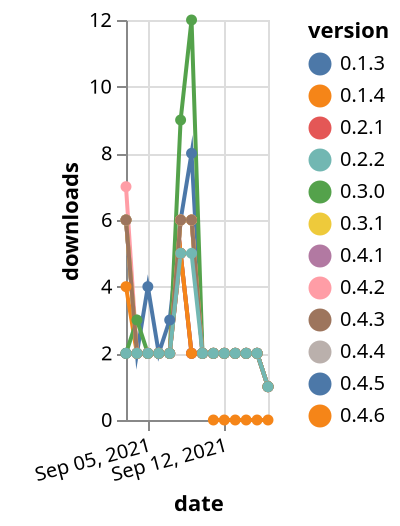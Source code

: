 {"$schema": "https://vega.github.io/schema/vega-lite/v5.json", "description": "A simple bar chart with embedded data.", "data": {"values": [{"date": "2021-09-11", "total": 87, "delta": 0, "version": "0.4.6"}, {"date": "2021-09-12", "total": 94, "delta": 0, "version": "0.4.6"}, {"date": "2021-09-13", "total": 104, "delta": 0, "version": "0.4.6"}, {"date": "2021-09-14", "total": 114, "delta": 0, "version": "0.4.6"}, {"date": "2021-09-15", "total": 116, "delta": 0, "version": "0.4.6"}, {"date": "2021-09-16", "total": 119, "delta": 0, "version": "0.4.6"}, {"date": "2021-09-03", "total": 552, "delta": 2, "version": "0.1.3"}, {"date": "2021-09-04", "total": 554, "delta": 2, "version": "0.1.3"}, {"date": "2021-09-05", "total": 556, "delta": 2, "version": "0.1.3"}, {"date": "2021-09-06", "total": 558, "delta": 2, "version": "0.1.3"}, {"date": "2021-09-07", "total": 560, "delta": 2, "version": "0.1.3"}, {"date": "2021-09-08", "total": 565, "delta": 5, "version": "0.1.3"}, {"date": "2021-09-09", "total": 567, "delta": 2, "version": "0.1.3"}, {"date": "2021-09-10", "total": 569, "delta": 2, "version": "0.1.3"}, {"date": "2021-09-11", "total": 571, "delta": 2, "version": "0.1.3"}, {"date": "2021-09-12", "total": 573, "delta": 2, "version": "0.1.3"}, {"date": "2021-09-13", "total": 575, "delta": 2, "version": "0.1.3"}, {"date": "2021-09-14", "total": 577, "delta": 2, "version": "0.1.3"}, {"date": "2021-09-15", "total": 579, "delta": 2, "version": "0.1.3"}, {"date": "2021-09-16", "total": 580, "delta": 1, "version": "0.1.3"}, {"date": "2021-09-03", "total": 529, "delta": 2, "version": "0.2.1"}, {"date": "2021-09-04", "total": 531, "delta": 2, "version": "0.2.1"}, {"date": "2021-09-05", "total": 533, "delta": 2, "version": "0.2.1"}, {"date": "2021-09-06", "total": 535, "delta": 2, "version": "0.2.1"}, {"date": "2021-09-07", "total": 537, "delta": 2, "version": "0.2.1"}, {"date": "2021-09-08", "total": 542, "delta": 5, "version": "0.2.1"}, {"date": "2021-09-09", "total": 544, "delta": 2, "version": "0.2.1"}, {"date": "2021-09-10", "total": 546, "delta": 2, "version": "0.2.1"}, {"date": "2021-09-11", "total": 548, "delta": 2, "version": "0.2.1"}, {"date": "2021-09-12", "total": 550, "delta": 2, "version": "0.2.1"}, {"date": "2021-09-13", "total": 552, "delta": 2, "version": "0.2.1"}, {"date": "2021-09-14", "total": 554, "delta": 2, "version": "0.2.1"}, {"date": "2021-09-15", "total": 556, "delta": 2, "version": "0.2.1"}, {"date": "2021-09-16", "total": 557, "delta": 1, "version": "0.2.1"}, {"date": "2021-09-03", "total": 237, "delta": 6, "version": "0.4.4"}, {"date": "2021-09-04", "total": 239, "delta": 2, "version": "0.4.4"}, {"date": "2021-09-05", "total": 241, "delta": 2, "version": "0.4.4"}, {"date": "2021-09-06", "total": 243, "delta": 2, "version": "0.4.4"}, {"date": "2021-09-07", "total": 245, "delta": 2, "version": "0.4.4"}, {"date": "2021-09-08", "total": 251, "delta": 6, "version": "0.4.4"}, {"date": "2021-09-09", "total": 257, "delta": 6, "version": "0.4.4"}, {"date": "2021-09-10", "total": 259, "delta": 2, "version": "0.4.4"}, {"date": "2021-09-11", "total": 261, "delta": 2, "version": "0.4.4"}, {"date": "2021-09-12", "total": 263, "delta": 2, "version": "0.4.4"}, {"date": "2021-09-13", "total": 265, "delta": 2, "version": "0.4.4"}, {"date": "2021-09-14", "total": 267, "delta": 2, "version": "0.4.4"}, {"date": "2021-09-15", "total": 269, "delta": 2, "version": "0.4.4"}, {"date": "2021-09-16", "total": 270, "delta": 1, "version": "0.4.4"}, {"date": "2021-09-03", "total": 216, "delta": 6, "version": "0.4.5"}, {"date": "2021-09-04", "total": 218, "delta": 2, "version": "0.4.5"}, {"date": "2021-09-05", "total": 222, "delta": 4, "version": "0.4.5"}, {"date": "2021-09-06", "total": 224, "delta": 2, "version": "0.4.5"}, {"date": "2021-09-07", "total": 227, "delta": 3, "version": "0.4.5"}, {"date": "2021-09-08", "total": 233, "delta": 6, "version": "0.4.5"}, {"date": "2021-09-09", "total": 241, "delta": 8, "version": "0.4.5"}, {"date": "2021-09-10", "total": 243, "delta": 2, "version": "0.4.5"}, {"date": "2021-09-11", "total": 245, "delta": 2, "version": "0.4.5"}, {"date": "2021-09-12", "total": 247, "delta": 2, "version": "0.4.5"}, {"date": "2021-09-13", "total": 249, "delta": 2, "version": "0.4.5"}, {"date": "2021-09-14", "total": 251, "delta": 2, "version": "0.4.5"}, {"date": "2021-09-15", "total": 253, "delta": 2, "version": "0.4.5"}, {"date": "2021-09-16", "total": 254, "delta": 1, "version": "0.4.5"}, {"date": "2021-09-03", "total": 550, "delta": 4, "version": "0.1.4"}, {"date": "2021-09-04", "total": 552, "delta": 2, "version": "0.1.4"}, {"date": "2021-09-05", "total": 554, "delta": 2, "version": "0.1.4"}, {"date": "2021-09-06", "total": 556, "delta": 2, "version": "0.1.4"}, {"date": "2021-09-07", "total": 558, "delta": 2, "version": "0.1.4"}, {"date": "2021-09-08", "total": 563, "delta": 5, "version": "0.1.4"}, {"date": "2021-09-09", "total": 565, "delta": 2, "version": "0.1.4"}, {"date": "2021-09-10", "total": 567, "delta": 2, "version": "0.1.4"}, {"date": "2021-09-11", "total": 569, "delta": 2, "version": "0.1.4"}, {"date": "2021-09-12", "total": 571, "delta": 2, "version": "0.1.4"}, {"date": "2021-09-13", "total": 573, "delta": 2, "version": "0.1.4"}, {"date": "2021-09-14", "total": 575, "delta": 2, "version": "0.1.4"}, {"date": "2021-09-15", "total": 577, "delta": 2, "version": "0.1.4"}, {"date": "2021-09-16", "total": 578, "delta": 1, "version": "0.1.4"}, {"date": "2021-09-03", "total": 349, "delta": 7, "version": "0.4.2"}, {"date": "2021-09-04", "total": 351, "delta": 2, "version": "0.4.2"}, {"date": "2021-09-05", "total": 353, "delta": 2, "version": "0.4.2"}, {"date": "2021-09-06", "total": 355, "delta": 2, "version": "0.4.2"}, {"date": "2021-09-07", "total": 357, "delta": 2, "version": "0.4.2"}, {"date": "2021-09-08", "total": 363, "delta": 6, "version": "0.4.2"}, {"date": "2021-09-09", "total": 369, "delta": 6, "version": "0.4.2"}, {"date": "2021-09-10", "total": 371, "delta": 2, "version": "0.4.2"}, {"date": "2021-09-11", "total": 373, "delta": 2, "version": "0.4.2"}, {"date": "2021-09-12", "total": 375, "delta": 2, "version": "0.4.2"}, {"date": "2021-09-13", "total": 377, "delta": 2, "version": "0.4.2"}, {"date": "2021-09-14", "total": 379, "delta": 2, "version": "0.4.2"}, {"date": "2021-09-15", "total": 381, "delta": 2, "version": "0.4.2"}, {"date": "2021-09-16", "total": 382, "delta": 1, "version": "0.4.2"}, {"date": "2021-09-03", "total": 687, "delta": 2, "version": "0.3.0"}, {"date": "2021-09-04", "total": 690, "delta": 3, "version": "0.3.0"}, {"date": "2021-09-05", "total": 692, "delta": 2, "version": "0.3.0"}, {"date": "2021-09-06", "total": 694, "delta": 2, "version": "0.3.0"}, {"date": "2021-09-07", "total": 696, "delta": 2, "version": "0.3.0"}, {"date": "2021-09-08", "total": 705, "delta": 9, "version": "0.3.0"}, {"date": "2021-09-09", "total": 717, "delta": 12, "version": "0.3.0"}, {"date": "2021-09-10", "total": 719, "delta": 2, "version": "0.3.0"}, {"date": "2021-09-11", "total": 721, "delta": 2, "version": "0.3.0"}, {"date": "2021-09-12", "total": 723, "delta": 2, "version": "0.3.0"}, {"date": "2021-09-13", "total": 725, "delta": 2, "version": "0.3.0"}, {"date": "2021-09-14", "total": 727, "delta": 2, "version": "0.3.0"}, {"date": "2021-09-15", "total": 729, "delta": 2, "version": "0.3.0"}, {"date": "2021-09-16", "total": 730, "delta": 1, "version": "0.3.0"}, {"date": "2021-09-03", "total": 306, "delta": 6, "version": "0.4.1"}, {"date": "2021-09-04", "total": 308, "delta": 2, "version": "0.4.1"}, {"date": "2021-09-05", "total": 310, "delta": 2, "version": "0.4.1"}, {"date": "2021-09-06", "total": 312, "delta": 2, "version": "0.4.1"}, {"date": "2021-09-07", "total": 314, "delta": 2, "version": "0.4.1"}, {"date": "2021-09-08", "total": 320, "delta": 6, "version": "0.4.1"}, {"date": "2021-09-09", "total": 326, "delta": 6, "version": "0.4.1"}, {"date": "2021-09-10", "total": 328, "delta": 2, "version": "0.4.1"}, {"date": "2021-09-11", "total": 330, "delta": 2, "version": "0.4.1"}, {"date": "2021-09-12", "total": 332, "delta": 2, "version": "0.4.1"}, {"date": "2021-09-13", "total": 334, "delta": 2, "version": "0.4.1"}, {"date": "2021-09-14", "total": 336, "delta": 2, "version": "0.4.1"}, {"date": "2021-09-15", "total": 338, "delta": 2, "version": "0.4.1"}, {"date": "2021-09-16", "total": 339, "delta": 1, "version": "0.4.1"}, {"date": "2021-09-03", "total": 382, "delta": 6, "version": "0.3.1"}, {"date": "2021-09-04", "total": 384, "delta": 2, "version": "0.3.1"}, {"date": "2021-09-05", "total": 386, "delta": 2, "version": "0.3.1"}, {"date": "2021-09-06", "total": 388, "delta": 2, "version": "0.3.1"}, {"date": "2021-09-07", "total": 390, "delta": 2, "version": "0.3.1"}, {"date": "2021-09-08", "total": 396, "delta": 6, "version": "0.3.1"}, {"date": "2021-09-09", "total": 402, "delta": 6, "version": "0.3.1"}, {"date": "2021-09-10", "total": 404, "delta": 2, "version": "0.3.1"}, {"date": "2021-09-11", "total": 406, "delta": 2, "version": "0.3.1"}, {"date": "2021-09-12", "total": 408, "delta": 2, "version": "0.3.1"}, {"date": "2021-09-13", "total": 410, "delta": 2, "version": "0.3.1"}, {"date": "2021-09-14", "total": 412, "delta": 2, "version": "0.3.1"}, {"date": "2021-09-15", "total": 414, "delta": 2, "version": "0.3.1"}, {"date": "2021-09-16", "total": 415, "delta": 1, "version": "0.3.1"}, {"date": "2021-09-03", "total": 319, "delta": 6, "version": "0.4.3"}, {"date": "2021-09-04", "total": 321, "delta": 2, "version": "0.4.3"}, {"date": "2021-09-05", "total": 323, "delta": 2, "version": "0.4.3"}, {"date": "2021-09-06", "total": 325, "delta": 2, "version": "0.4.3"}, {"date": "2021-09-07", "total": 327, "delta": 2, "version": "0.4.3"}, {"date": "2021-09-08", "total": 333, "delta": 6, "version": "0.4.3"}, {"date": "2021-09-09", "total": 339, "delta": 6, "version": "0.4.3"}, {"date": "2021-09-10", "total": 341, "delta": 2, "version": "0.4.3"}, {"date": "2021-09-11", "total": 343, "delta": 2, "version": "0.4.3"}, {"date": "2021-09-12", "total": 345, "delta": 2, "version": "0.4.3"}, {"date": "2021-09-13", "total": 347, "delta": 2, "version": "0.4.3"}, {"date": "2021-09-14", "total": 349, "delta": 2, "version": "0.4.3"}, {"date": "2021-09-15", "total": 351, "delta": 2, "version": "0.4.3"}, {"date": "2021-09-16", "total": 352, "delta": 1, "version": "0.4.3"}, {"date": "2021-09-03", "total": 497, "delta": 2, "version": "0.2.2"}, {"date": "2021-09-04", "total": 499, "delta": 2, "version": "0.2.2"}, {"date": "2021-09-05", "total": 501, "delta": 2, "version": "0.2.2"}, {"date": "2021-09-06", "total": 503, "delta": 2, "version": "0.2.2"}, {"date": "2021-09-07", "total": 505, "delta": 2, "version": "0.2.2"}, {"date": "2021-09-08", "total": 510, "delta": 5, "version": "0.2.2"}, {"date": "2021-09-09", "total": 515, "delta": 5, "version": "0.2.2"}, {"date": "2021-09-10", "total": 517, "delta": 2, "version": "0.2.2"}, {"date": "2021-09-11", "total": 519, "delta": 2, "version": "0.2.2"}, {"date": "2021-09-12", "total": 521, "delta": 2, "version": "0.2.2"}, {"date": "2021-09-13", "total": 523, "delta": 2, "version": "0.2.2"}, {"date": "2021-09-14", "total": 525, "delta": 2, "version": "0.2.2"}, {"date": "2021-09-15", "total": 527, "delta": 2, "version": "0.2.2"}, {"date": "2021-09-16", "total": 528, "delta": 1, "version": "0.2.2"}]}, "width": "container", "mark": {"type": "line", "point": {"filled": true}}, "encoding": {"x": {"field": "date", "type": "temporal", "timeUnit": "yearmonthdate", "title": "date", "axis": {"labelAngle": -15}}, "y": {"field": "delta", "type": "quantitative", "title": "downloads"}, "color": {"field": "version", "type": "nominal"}, "tooltip": {"field": "delta"}}}